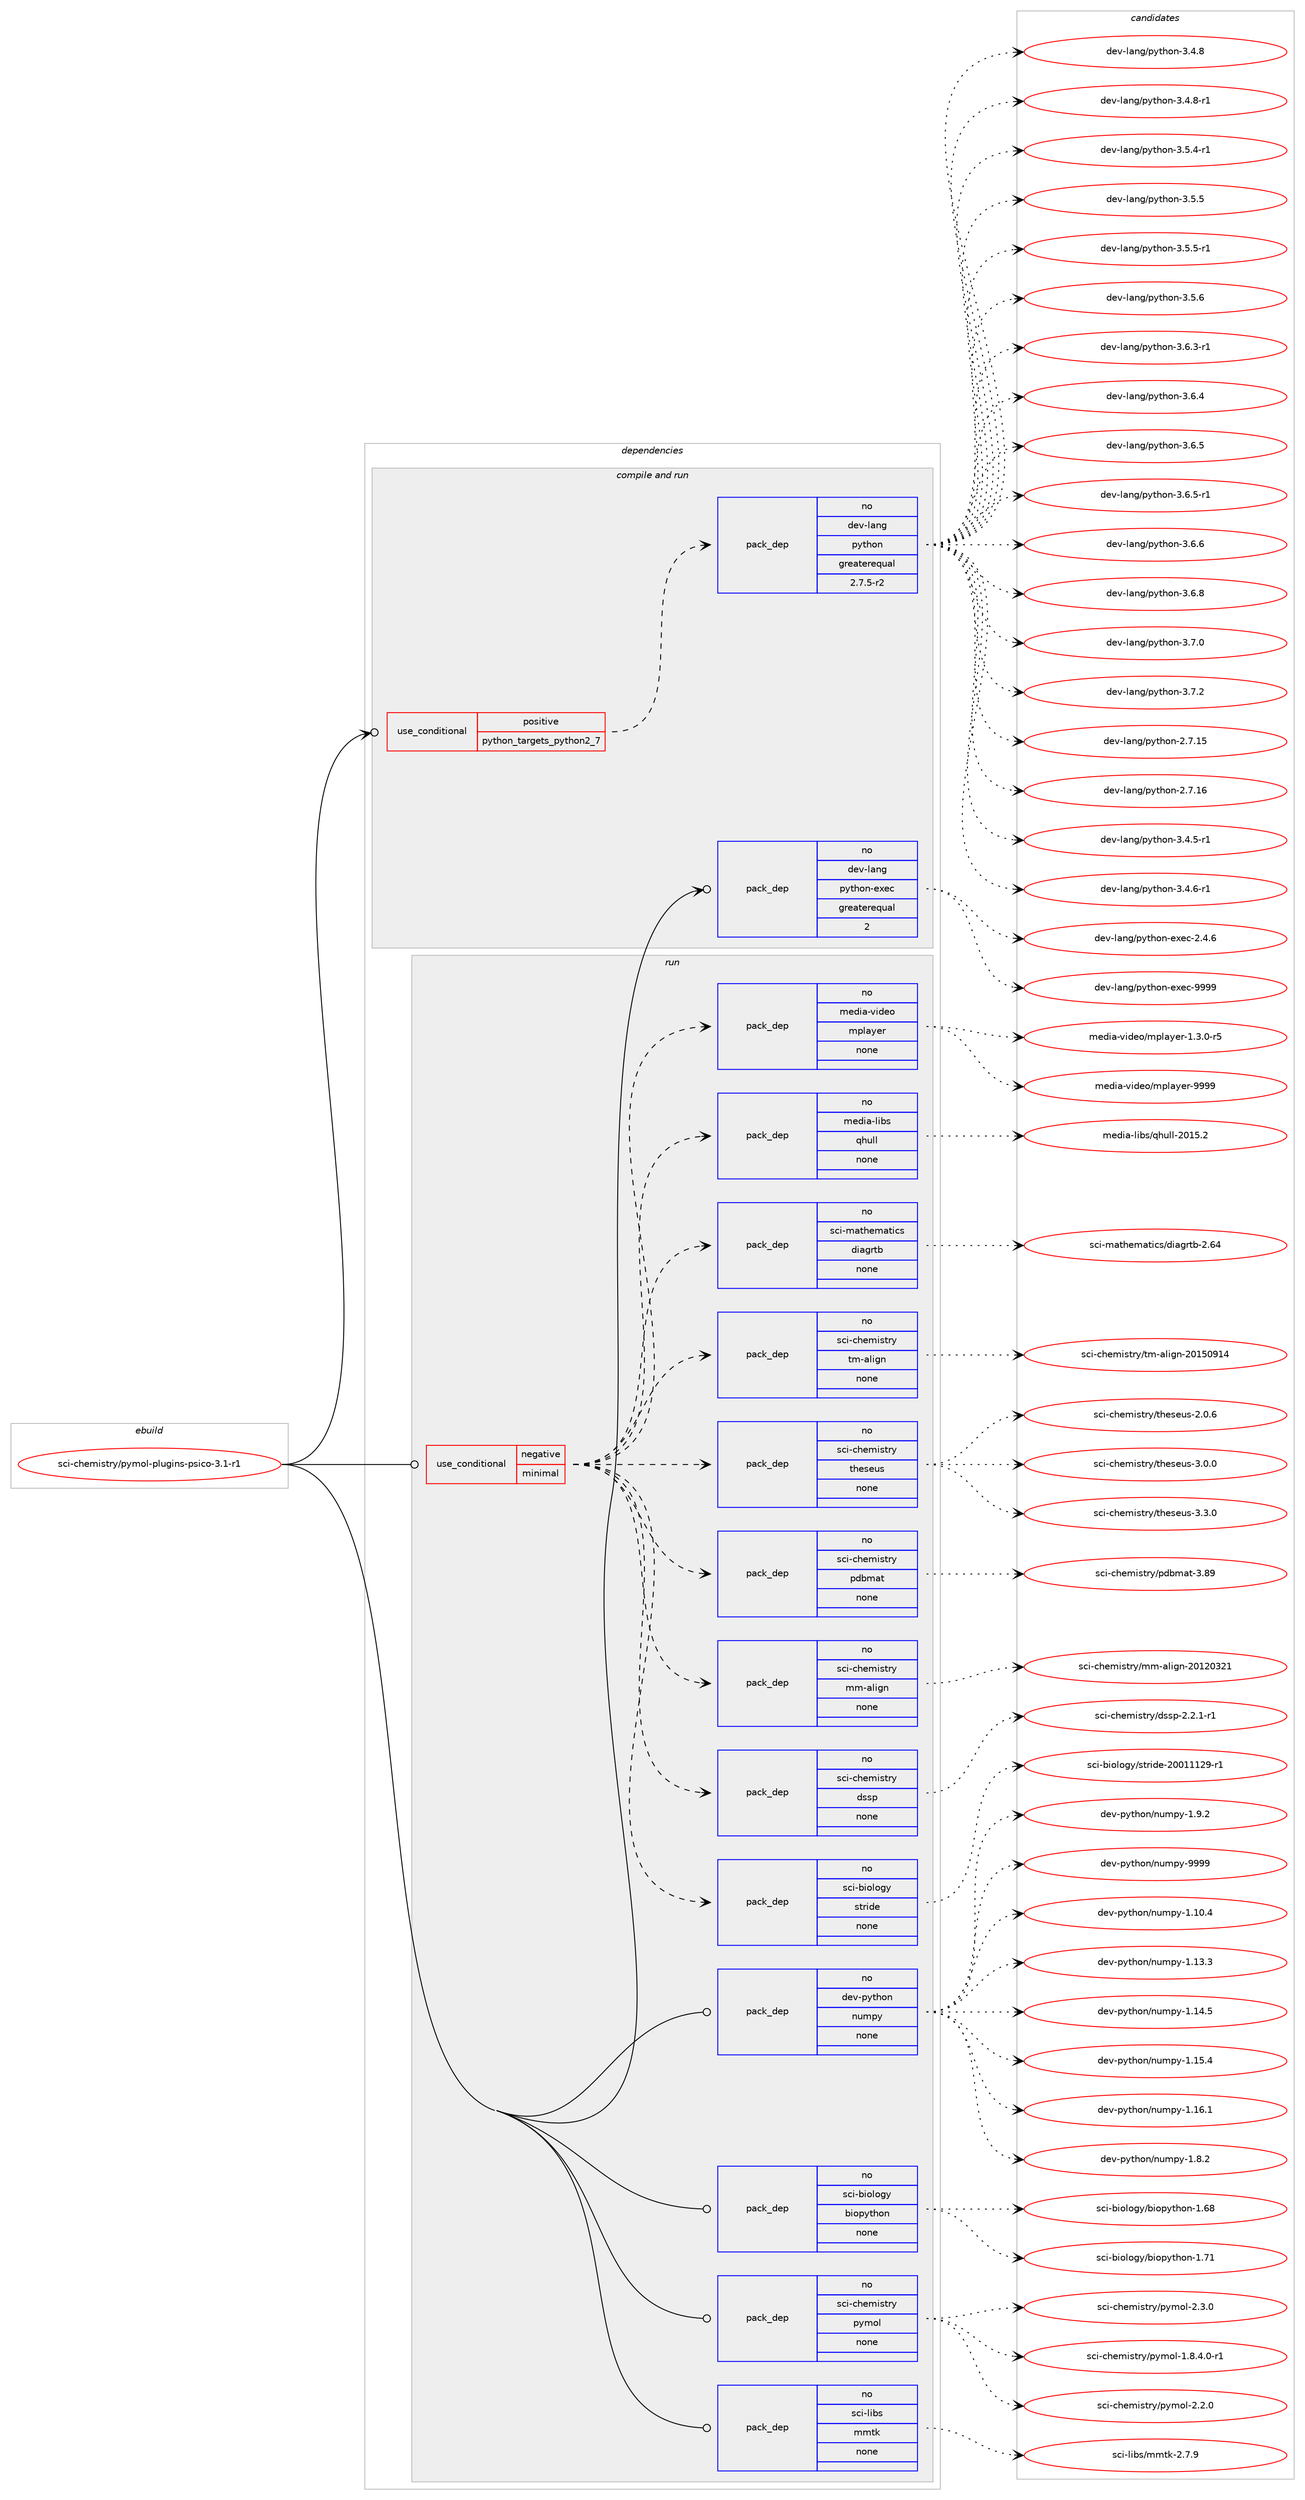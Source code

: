 digraph prolog {

# *************
# Graph options
# *************

newrank=true;
concentrate=true;
compound=true;
graph [rankdir=LR,fontname=Helvetica,fontsize=10,ranksep=1.5];#, ranksep=2.5, nodesep=0.2];
edge  [arrowhead=vee];
node  [fontname=Helvetica,fontsize=10];

# **********
# The ebuild
# **********

subgraph cluster_leftcol {
color=gray;
rank=same;
label=<<i>ebuild</i>>;
id [label="sci-chemistry/pymol-plugins-psico-3.1-r1", color=red, width=4, href="../sci-chemistry/pymol-plugins-psico-3.1-r1.svg"];
}

# ****************
# The dependencies
# ****************

subgraph cluster_midcol {
color=gray;
label=<<i>dependencies</i>>;
subgraph cluster_compile {
fillcolor="#eeeeee";
style=filled;
label=<<i>compile</i>>;
}
subgraph cluster_compileandrun {
fillcolor="#eeeeee";
style=filled;
label=<<i>compile and run</i>>;
subgraph cond452504 {
dependency1688680 [label=<<TABLE BORDER="0" CELLBORDER="1" CELLSPACING="0" CELLPADDING="4"><TR><TD ROWSPAN="3" CELLPADDING="10">use_conditional</TD></TR><TR><TD>positive</TD></TR><TR><TD>python_targets_python2_7</TD></TR></TABLE>>, shape=none, color=red];
subgraph pack1208520 {
dependency1688681 [label=<<TABLE BORDER="0" CELLBORDER="1" CELLSPACING="0" CELLPADDING="4" WIDTH="220"><TR><TD ROWSPAN="6" CELLPADDING="30">pack_dep</TD></TR><TR><TD WIDTH="110">no</TD></TR><TR><TD>dev-lang</TD></TR><TR><TD>python</TD></TR><TR><TD>greaterequal</TD></TR><TR><TD>2.7.5-r2</TD></TR></TABLE>>, shape=none, color=blue];
}
dependency1688680:e -> dependency1688681:w [weight=20,style="dashed",arrowhead="vee"];
}
id:e -> dependency1688680:w [weight=20,style="solid",arrowhead="odotvee"];
subgraph pack1208521 {
dependency1688682 [label=<<TABLE BORDER="0" CELLBORDER="1" CELLSPACING="0" CELLPADDING="4" WIDTH="220"><TR><TD ROWSPAN="6" CELLPADDING="30">pack_dep</TD></TR><TR><TD WIDTH="110">no</TD></TR><TR><TD>dev-lang</TD></TR><TR><TD>python-exec</TD></TR><TR><TD>greaterequal</TD></TR><TR><TD>2</TD></TR></TABLE>>, shape=none, color=blue];
}
id:e -> dependency1688682:w [weight=20,style="solid",arrowhead="odotvee"];
}
subgraph cluster_run {
fillcolor="#eeeeee";
style=filled;
label=<<i>run</i>>;
subgraph cond452505 {
dependency1688683 [label=<<TABLE BORDER="0" CELLBORDER="1" CELLSPACING="0" CELLPADDING="4"><TR><TD ROWSPAN="3" CELLPADDING="10">use_conditional</TD></TR><TR><TD>negative</TD></TR><TR><TD>minimal</TD></TR></TABLE>>, shape=none, color=red];
subgraph pack1208522 {
dependency1688684 [label=<<TABLE BORDER="0" CELLBORDER="1" CELLSPACING="0" CELLPADDING="4" WIDTH="220"><TR><TD ROWSPAN="6" CELLPADDING="30">pack_dep</TD></TR><TR><TD WIDTH="110">no</TD></TR><TR><TD>media-libs</TD></TR><TR><TD>qhull</TD></TR><TR><TD>none</TD></TR><TR><TD></TD></TR></TABLE>>, shape=none, color=blue];
}
dependency1688683:e -> dependency1688684:w [weight=20,style="dashed",arrowhead="vee"];
subgraph pack1208523 {
dependency1688685 [label=<<TABLE BORDER="0" CELLBORDER="1" CELLSPACING="0" CELLPADDING="4" WIDTH="220"><TR><TD ROWSPAN="6" CELLPADDING="30">pack_dep</TD></TR><TR><TD WIDTH="110">no</TD></TR><TR><TD>media-video</TD></TR><TR><TD>mplayer</TD></TR><TR><TD>none</TD></TR><TR><TD></TD></TR></TABLE>>, shape=none, color=blue];
}
dependency1688683:e -> dependency1688685:w [weight=20,style="dashed",arrowhead="vee"];
subgraph pack1208524 {
dependency1688686 [label=<<TABLE BORDER="0" CELLBORDER="1" CELLSPACING="0" CELLPADDING="4" WIDTH="220"><TR><TD ROWSPAN="6" CELLPADDING="30">pack_dep</TD></TR><TR><TD WIDTH="110">no</TD></TR><TR><TD>sci-biology</TD></TR><TR><TD>stride</TD></TR><TR><TD>none</TD></TR><TR><TD></TD></TR></TABLE>>, shape=none, color=blue];
}
dependency1688683:e -> dependency1688686:w [weight=20,style="dashed",arrowhead="vee"];
subgraph pack1208525 {
dependency1688687 [label=<<TABLE BORDER="0" CELLBORDER="1" CELLSPACING="0" CELLPADDING="4" WIDTH="220"><TR><TD ROWSPAN="6" CELLPADDING="30">pack_dep</TD></TR><TR><TD WIDTH="110">no</TD></TR><TR><TD>sci-chemistry</TD></TR><TR><TD>dssp</TD></TR><TR><TD>none</TD></TR><TR><TD></TD></TR></TABLE>>, shape=none, color=blue];
}
dependency1688683:e -> dependency1688687:w [weight=20,style="dashed",arrowhead="vee"];
subgraph pack1208526 {
dependency1688688 [label=<<TABLE BORDER="0" CELLBORDER="1" CELLSPACING="0" CELLPADDING="4" WIDTH="220"><TR><TD ROWSPAN="6" CELLPADDING="30">pack_dep</TD></TR><TR><TD WIDTH="110">no</TD></TR><TR><TD>sci-chemistry</TD></TR><TR><TD>mm-align</TD></TR><TR><TD>none</TD></TR><TR><TD></TD></TR></TABLE>>, shape=none, color=blue];
}
dependency1688683:e -> dependency1688688:w [weight=20,style="dashed",arrowhead="vee"];
subgraph pack1208527 {
dependency1688689 [label=<<TABLE BORDER="0" CELLBORDER="1" CELLSPACING="0" CELLPADDING="4" WIDTH="220"><TR><TD ROWSPAN="6" CELLPADDING="30">pack_dep</TD></TR><TR><TD WIDTH="110">no</TD></TR><TR><TD>sci-chemistry</TD></TR><TR><TD>pdbmat</TD></TR><TR><TD>none</TD></TR><TR><TD></TD></TR></TABLE>>, shape=none, color=blue];
}
dependency1688683:e -> dependency1688689:w [weight=20,style="dashed",arrowhead="vee"];
subgraph pack1208528 {
dependency1688690 [label=<<TABLE BORDER="0" CELLBORDER="1" CELLSPACING="0" CELLPADDING="4" WIDTH="220"><TR><TD ROWSPAN="6" CELLPADDING="30">pack_dep</TD></TR><TR><TD WIDTH="110">no</TD></TR><TR><TD>sci-chemistry</TD></TR><TR><TD>theseus</TD></TR><TR><TD>none</TD></TR><TR><TD></TD></TR></TABLE>>, shape=none, color=blue];
}
dependency1688683:e -> dependency1688690:w [weight=20,style="dashed",arrowhead="vee"];
subgraph pack1208529 {
dependency1688691 [label=<<TABLE BORDER="0" CELLBORDER="1" CELLSPACING="0" CELLPADDING="4" WIDTH="220"><TR><TD ROWSPAN="6" CELLPADDING="30">pack_dep</TD></TR><TR><TD WIDTH="110">no</TD></TR><TR><TD>sci-chemistry</TD></TR><TR><TD>tm-align</TD></TR><TR><TD>none</TD></TR><TR><TD></TD></TR></TABLE>>, shape=none, color=blue];
}
dependency1688683:e -> dependency1688691:w [weight=20,style="dashed",arrowhead="vee"];
subgraph pack1208530 {
dependency1688692 [label=<<TABLE BORDER="0" CELLBORDER="1" CELLSPACING="0" CELLPADDING="4" WIDTH="220"><TR><TD ROWSPAN="6" CELLPADDING="30">pack_dep</TD></TR><TR><TD WIDTH="110">no</TD></TR><TR><TD>sci-mathematics</TD></TR><TR><TD>diagrtb</TD></TR><TR><TD>none</TD></TR><TR><TD></TD></TR></TABLE>>, shape=none, color=blue];
}
dependency1688683:e -> dependency1688692:w [weight=20,style="dashed",arrowhead="vee"];
}
id:e -> dependency1688683:w [weight=20,style="solid",arrowhead="odot"];
subgraph pack1208531 {
dependency1688693 [label=<<TABLE BORDER="0" CELLBORDER="1" CELLSPACING="0" CELLPADDING="4" WIDTH="220"><TR><TD ROWSPAN="6" CELLPADDING="30">pack_dep</TD></TR><TR><TD WIDTH="110">no</TD></TR><TR><TD>dev-python</TD></TR><TR><TD>numpy</TD></TR><TR><TD>none</TD></TR><TR><TD></TD></TR></TABLE>>, shape=none, color=blue];
}
id:e -> dependency1688693:w [weight=20,style="solid",arrowhead="odot"];
subgraph pack1208532 {
dependency1688694 [label=<<TABLE BORDER="0" CELLBORDER="1" CELLSPACING="0" CELLPADDING="4" WIDTH="220"><TR><TD ROWSPAN="6" CELLPADDING="30">pack_dep</TD></TR><TR><TD WIDTH="110">no</TD></TR><TR><TD>sci-biology</TD></TR><TR><TD>biopython</TD></TR><TR><TD>none</TD></TR><TR><TD></TD></TR></TABLE>>, shape=none, color=blue];
}
id:e -> dependency1688694:w [weight=20,style="solid",arrowhead="odot"];
subgraph pack1208533 {
dependency1688695 [label=<<TABLE BORDER="0" CELLBORDER="1" CELLSPACING="0" CELLPADDING="4" WIDTH="220"><TR><TD ROWSPAN="6" CELLPADDING="30">pack_dep</TD></TR><TR><TD WIDTH="110">no</TD></TR><TR><TD>sci-chemistry</TD></TR><TR><TD>pymol</TD></TR><TR><TD>none</TD></TR><TR><TD></TD></TR></TABLE>>, shape=none, color=blue];
}
id:e -> dependency1688695:w [weight=20,style="solid",arrowhead="odot"];
subgraph pack1208534 {
dependency1688696 [label=<<TABLE BORDER="0" CELLBORDER="1" CELLSPACING="0" CELLPADDING="4" WIDTH="220"><TR><TD ROWSPAN="6" CELLPADDING="30">pack_dep</TD></TR><TR><TD WIDTH="110">no</TD></TR><TR><TD>sci-libs</TD></TR><TR><TD>mmtk</TD></TR><TR><TD>none</TD></TR><TR><TD></TD></TR></TABLE>>, shape=none, color=blue];
}
id:e -> dependency1688696:w [weight=20,style="solid",arrowhead="odot"];
}
}

# **************
# The candidates
# **************

subgraph cluster_choices {
rank=same;
color=gray;
label=<<i>candidates</i>>;

subgraph choice1208520 {
color=black;
nodesep=1;
choice10010111845108971101034711212111610411111045504655464953 [label="dev-lang/python-2.7.15", color=red, width=4,href="../dev-lang/python-2.7.15.svg"];
choice10010111845108971101034711212111610411111045504655464954 [label="dev-lang/python-2.7.16", color=red, width=4,href="../dev-lang/python-2.7.16.svg"];
choice1001011184510897110103471121211161041111104551465246534511449 [label="dev-lang/python-3.4.5-r1", color=red, width=4,href="../dev-lang/python-3.4.5-r1.svg"];
choice1001011184510897110103471121211161041111104551465246544511449 [label="dev-lang/python-3.4.6-r1", color=red, width=4,href="../dev-lang/python-3.4.6-r1.svg"];
choice100101118451089711010347112121116104111110455146524656 [label="dev-lang/python-3.4.8", color=red, width=4,href="../dev-lang/python-3.4.8.svg"];
choice1001011184510897110103471121211161041111104551465246564511449 [label="dev-lang/python-3.4.8-r1", color=red, width=4,href="../dev-lang/python-3.4.8-r1.svg"];
choice1001011184510897110103471121211161041111104551465346524511449 [label="dev-lang/python-3.5.4-r1", color=red, width=4,href="../dev-lang/python-3.5.4-r1.svg"];
choice100101118451089711010347112121116104111110455146534653 [label="dev-lang/python-3.5.5", color=red, width=4,href="../dev-lang/python-3.5.5.svg"];
choice1001011184510897110103471121211161041111104551465346534511449 [label="dev-lang/python-3.5.5-r1", color=red, width=4,href="../dev-lang/python-3.5.5-r1.svg"];
choice100101118451089711010347112121116104111110455146534654 [label="dev-lang/python-3.5.6", color=red, width=4,href="../dev-lang/python-3.5.6.svg"];
choice1001011184510897110103471121211161041111104551465446514511449 [label="dev-lang/python-3.6.3-r1", color=red, width=4,href="../dev-lang/python-3.6.3-r1.svg"];
choice100101118451089711010347112121116104111110455146544652 [label="dev-lang/python-3.6.4", color=red, width=4,href="../dev-lang/python-3.6.4.svg"];
choice100101118451089711010347112121116104111110455146544653 [label="dev-lang/python-3.6.5", color=red, width=4,href="../dev-lang/python-3.6.5.svg"];
choice1001011184510897110103471121211161041111104551465446534511449 [label="dev-lang/python-3.6.5-r1", color=red, width=4,href="../dev-lang/python-3.6.5-r1.svg"];
choice100101118451089711010347112121116104111110455146544654 [label="dev-lang/python-3.6.6", color=red, width=4,href="../dev-lang/python-3.6.6.svg"];
choice100101118451089711010347112121116104111110455146544656 [label="dev-lang/python-3.6.8", color=red, width=4,href="../dev-lang/python-3.6.8.svg"];
choice100101118451089711010347112121116104111110455146554648 [label="dev-lang/python-3.7.0", color=red, width=4,href="../dev-lang/python-3.7.0.svg"];
choice100101118451089711010347112121116104111110455146554650 [label="dev-lang/python-3.7.2", color=red, width=4,href="../dev-lang/python-3.7.2.svg"];
dependency1688681:e -> choice10010111845108971101034711212111610411111045504655464953:w [style=dotted,weight="100"];
dependency1688681:e -> choice10010111845108971101034711212111610411111045504655464954:w [style=dotted,weight="100"];
dependency1688681:e -> choice1001011184510897110103471121211161041111104551465246534511449:w [style=dotted,weight="100"];
dependency1688681:e -> choice1001011184510897110103471121211161041111104551465246544511449:w [style=dotted,weight="100"];
dependency1688681:e -> choice100101118451089711010347112121116104111110455146524656:w [style=dotted,weight="100"];
dependency1688681:e -> choice1001011184510897110103471121211161041111104551465246564511449:w [style=dotted,weight="100"];
dependency1688681:e -> choice1001011184510897110103471121211161041111104551465346524511449:w [style=dotted,weight="100"];
dependency1688681:e -> choice100101118451089711010347112121116104111110455146534653:w [style=dotted,weight="100"];
dependency1688681:e -> choice1001011184510897110103471121211161041111104551465346534511449:w [style=dotted,weight="100"];
dependency1688681:e -> choice100101118451089711010347112121116104111110455146534654:w [style=dotted,weight="100"];
dependency1688681:e -> choice1001011184510897110103471121211161041111104551465446514511449:w [style=dotted,weight="100"];
dependency1688681:e -> choice100101118451089711010347112121116104111110455146544652:w [style=dotted,weight="100"];
dependency1688681:e -> choice100101118451089711010347112121116104111110455146544653:w [style=dotted,weight="100"];
dependency1688681:e -> choice1001011184510897110103471121211161041111104551465446534511449:w [style=dotted,weight="100"];
dependency1688681:e -> choice100101118451089711010347112121116104111110455146544654:w [style=dotted,weight="100"];
dependency1688681:e -> choice100101118451089711010347112121116104111110455146544656:w [style=dotted,weight="100"];
dependency1688681:e -> choice100101118451089711010347112121116104111110455146554648:w [style=dotted,weight="100"];
dependency1688681:e -> choice100101118451089711010347112121116104111110455146554650:w [style=dotted,weight="100"];
}
subgraph choice1208521 {
color=black;
nodesep=1;
choice1001011184510897110103471121211161041111104510112010199455046524654 [label="dev-lang/python-exec-2.4.6", color=red, width=4,href="../dev-lang/python-exec-2.4.6.svg"];
choice10010111845108971101034711212111610411111045101120101994557575757 [label="dev-lang/python-exec-9999", color=red, width=4,href="../dev-lang/python-exec-9999.svg"];
dependency1688682:e -> choice1001011184510897110103471121211161041111104510112010199455046524654:w [style=dotted,weight="100"];
dependency1688682:e -> choice10010111845108971101034711212111610411111045101120101994557575757:w [style=dotted,weight="100"];
}
subgraph choice1208522 {
color=black;
nodesep=1;
choice1091011001059745108105981154711310411710810845504849534650 [label="media-libs/qhull-2015.2", color=red, width=4,href="../media-libs/qhull-2015.2.svg"];
dependency1688684:e -> choice1091011001059745108105981154711310411710810845504849534650:w [style=dotted,weight="100"];
}
subgraph choice1208523 {
color=black;
nodesep=1;
choice109101100105974511810510010111147109112108971211011144549465146484511453 [label="media-video/mplayer-1.3.0-r5", color=red, width=4,href="../media-video/mplayer-1.3.0-r5.svg"];
choice109101100105974511810510010111147109112108971211011144557575757 [label="media-video/mplayer-9999", color=red, width=4,href="../media-video/mplayer-9999.svg"];
dependency1688685:e -> choice109101100105974511810510010111147109112108971211011144549465146484511453:w [style=dotted,weight="100"];
dependency1688685:e -> choice109101100105974511810510010111147109112108971211011144557575757:w [style=dotted,weight="100"];
}
subgraph choice1208524 {
color=black;
nodesep=1;
choice115991054598105111108111103121471151161141051001014550484849494950574511449 [label="sci-biology/stride-20011129-r1", color=red, width=4,href="../sci-biology/stride-20011129-r1.svg"];
dependency1688686:e -> choice115991054598105111108111103121471151161141051001014550484849494950574511449:w [style=dotted,weight="100"];
}
subgraph choice1208525 {
color=black;
nodesep=1;
choice115991054599104101109105115116114121471001151151124550465046494511449 [label="sci-chemistry/dssp-2.2.1-r1", color=red, width=4,href="../sci-chemistry/dssp-2.2.1-r1.svg"];
dependency1688687:e -> choice115991054599104101109105115116114121471001151151124550465046494511449:w [style=dotted,weight="100"];
}
subgraph choice1208526 {
color=black;
nodesep=1;
choice115991054599104101109105115116114121471091094597108105103110455048495048515049 [label="sci-chemistry/mm-align-20120321", color=red, width=4,href="../sci-chemistry/mm-align-20120321.svg"];
dependency1688688:e -> choice115991054599104101109105115116114121471091094597108105103110455048495048515049:w [style=dotted,weight="100"];
}
subgraph choice1208527 {
color=black;
nodesep=1;
choice1159910545991041011091051151161141214711210098109971164551465657 [label="sci-chemistry/pdbmat-3.89", color=red, width=4,href="../sci-chemistry/pdbmat-3.89.svg"];
dependency1688689:e -> choice1159910545991041011091051151161141214711210098109971164551465657:w [style=dotted,weight="100"];
}
subgraph choice1208528 {
color=black;
nodesep=1;
choice11599105459910410110910511511611412147116104101115101117115455046484654 [label="sci-chemistry/theseus-2.0.6", color=red, width=4,href="../sci-chemistry/theseus-2.0.6.svg"];
choice11599105459910410110910511511611412147116104101115101117115455146484648 [label="sci-chemistry/theseus-3.0.0", color=red, width=4,href="../sci-chemistry/theseus-3.0.0.svg"];
choice11599105459910410110910511511611412147116104101115101117115455146514648 [label="sci-chemistry/theseus-3.3.0", color=red, width=4,href="../sci-chemistry/theseus-3.3.0.svg"];
dependency1688690:e -> choice11599105459910410110910511511611412147116104101115101117115455046484654:w [style=dotted,weight="100"];
dependency1688690:e -> choice11599105459910410110910511511611412147116104101115101117115455146484648:w [style=dotted,weight="100"];
dependency1688690:e -> choice11599105459910410110910511511611412147116104101115101117115455146514648:w [style=dotted,weight="100"];
}
subgraph choice1208529 {
color=black;
nodesep=1;
choice115991054599104101109105115116114121471161094597108105103110455048495348574952 [label="sci-chemistry/tm-align-20150914", color=red, width=4,href="../sci-chemistry/tm-align-20150914.svg"];
dependency1688691:e -> choice115991054599104101109105115116114121471161094597108105103110455048495348574952:w [style=dotted,weight="100"];
}
subgraph choice1208530 {
color=black;
nodesep=1;
choice11599105451099711610410110997116105991154710010597103114116984550465452 [label="sci-mathematics/diagrtb-2.64", color=red, width=4,href="../sci-mathematics/diagrtb-2.64.svg"];
dependency1688692:e -> choice11599105451099711610410110997116105991154710010597103114116984550465452:w [style=dotted,weight="100"];
}
subgraph choice1208531 {
color=black;
nodesep=1;
choice100101118451121211161041111104711011710911212145494649484652 [label="dev-python/numpy-1.10.4", color=red, width=4,href="../dev-python/numpy-1.10.4.svg"];
choice100101118451121211161041111104711011710911212145494649514651 [label="dev-python/numpy-1.13.3", color=red, width=4,href="../dev-python/numpy-1.13.3.svg"];
choice100101118451121211161041111104711011710911212145494649524653 [label="dev-python/numpy-1.14.5", color=red, width=4,href="../dev-python/numpy-1.14.5.svg"];
choice100101118451121211161041111104711011710911212145494649534652 [label="dev-python/numpy-1.15.4", color=red, width=4,href="../dev-python/numpy-1.15.4.svg"];
choice100101118451121211161041111104711011710911212145494649544649 [label="dev-python/numpy-1.16.1", color=red, width=4,href="../dev-python/numpy-1.16.1.svg"];
choice1001011184511212111610411111047110117109112121454946564650 [label="dev-python/numpy-1.8.2", color=red, width=4,href="../dev-python/numpy-1.8.2.svg"];
choice1001011184511212111610411111047110117109112121454946574650 [label="dev-python/numpy-1.9.2", color=red, width=4,href="../dev-python/numpy-1.9.2.svg"];
choice10010111845112121116104111110471101171091121214557575757 [label="dev-python/numpy-9999", color=red, width=4,href="../dev-python/numpy-9999.svg"];
dependency1688693:e -> choice100101118451121211161041111104711011710911212145494649484652:w [style=dotted,weight="100"];
dependency1688693:e -> choice100101118451121211161041111104711011710911212145494649514651:w [style=dotted,weight="100"];
dependency1688693:e -> choice100101118451121211161041111104711011710911212145494649524653:w [style=dotted,weight="100"];
dependency1688693:e -> choice100101118451121211161041111104711011710911212145494649534652:w [style=dotted,weight="100"];
dependency1688693:e -> choice100101118451121211161041111104711011710911212145494649544649:w [style=dotted,weight="100"];
dependency1688693:e -> choice1001011184511212111610411111047110117109112121454946564650:w [style=dotted,weight="100"];
dependency1688693:e -> choice1001011184511212111610411111047110117109112121454946574650:w [style=dotted,weight="100"];
dependency1688693:e -> choice10010111845112121116104111110471101171091121214557575757:w [style=dotted,weight="100"];
}
subgraph choice1208532 {
color=black;
nodesep=1;
choice11599105459810511110811110312147981051111121211161041111104549465456 [label="sci-biology/biopython-1.68", color=red, width=4,href="../sci-biology/biopython-1.68.svg"];
choice11599105459810511110811110312147981051111121211161041111104549465549 [label="sci-biology/biopython-1.71", color=red, width=4,href="../sci-biology/biopython-1.71.svg"];
dependency1688694:e -> choice11599105459810511110811110312147981051111121211161041111104549465456:w [style=dotted,weight="100"];
dependency1688694:e -> choice11599105459810511110811110312147981051111121211161041111104549465549:w [style=dotted,weight="100"];
}
subgraph choice1208533 {
color=black;
nodesep=1;
choice1159910545991041011091051151161141214711212110911110845494656465246484511449 [label="sci-chemistry/pymol-1.8.4.0-r1", color=red, width=4,href="../sci-chemistry/pymol-1.8.4.0-r1.svg"];
choice11599105459910410110910511511611412147112121109111108455046504648 [label="sci-chemistry/pymol-2.2.0", color=red, width=4,href="../sci-chemistry/pymol-2.2.0.svg"];
choice11599105459910410110910511511611412147112121109111108455046514648 [label="sci-chemistry/pymol-2.3.0", color=red, width=4,href="../sci-chemistry/pymol-2.3.0.svg"];
dependency1688695:e -> choice1159910545991041011091051151161141214711212110911110845494656465246484511449:w [style=dotted,weight="100"];
dependency1688695:e -> choice11599105459910410110910511511611412147112121109111108455046504648:w [style=dotted,weight="100"];
dependency1688695:e -> choice11599105459910410110910511511611412147112121109111108455046514648:w [style=dotted,weight="100"];
}
subgraph choice1208534 {
color=black;
nodesep=1;
choice11599105451081059811547109109116107455046554657 [label="sci-libs/mmtk-2.7.9", color=red, width=4,href="../sci-libs/mmtk-2.7.9.svg"];
dependency1688696:e -> choice11599105451081059811547109109116107455046554657:w [style=dotted,weight="100"];
}
}

}
